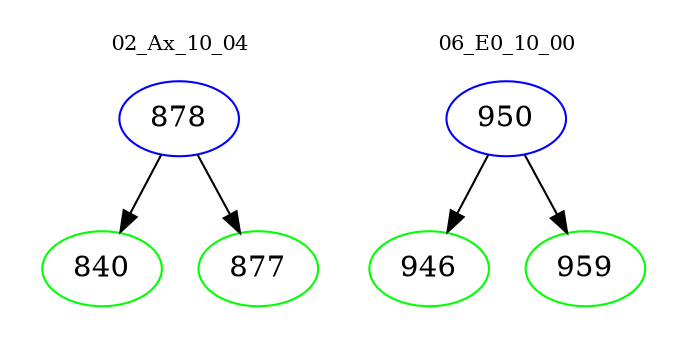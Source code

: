 digraph{
subgraph cluster_0 {
color = white
label = "02_Ax_10_04";
fontsize=10;
T0_878 [label="878", color="blue"]
T0_878 -> T0_840 [color="black"]
T0_840 [label="840", color="green"]
T0_878 -> T0_877 [color="black"]
T0_877 [label="877", color="green"]
}
subgraph cluster_1 {
color = white
label = "06_E0_10_00";
fontsize=10;
T1_950 [label="950", color="blue"]
T1_950 -> T1_946 [color="black"]
T1_946 [label="946", color="green"]
T1_950 -> T1_959 [color="black"]
T1_959 [label="959", color="green"]
}
}
